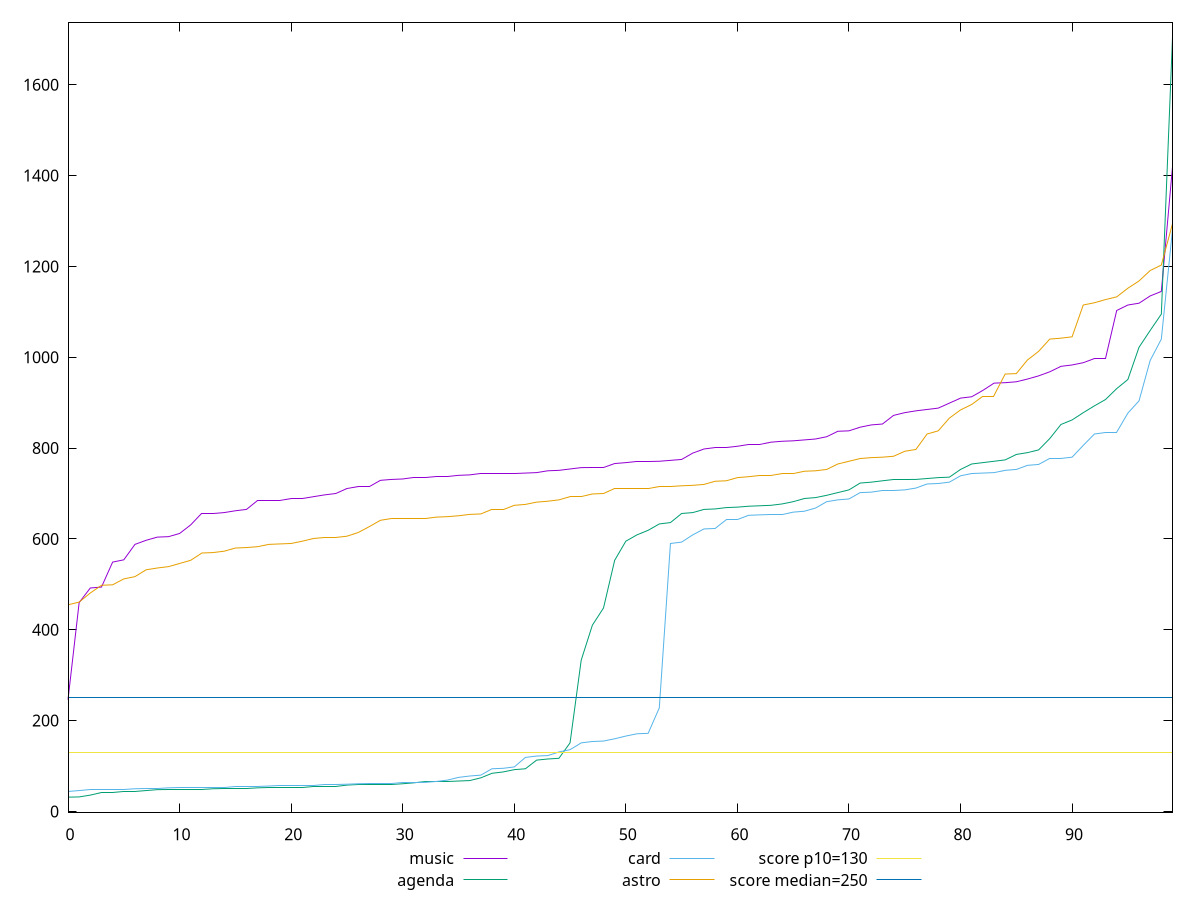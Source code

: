 reset

$music <<EOF
0 246
1 460
2 492
3 494
4 549
5 554
6 588
7 597
8 604
9 605
10 612
11 631
12 654.9999999999991
13 655
14 658
15 662
16 665
17 685
18 685
19 685
20 687.9999999999991
21 688
22 693
23 697
24 700
25 711
26 715
27 715
28 729
29 731
30 732.0000000000009
31 736
32 736
33 736.9999999999991
34 737
35 740
36 741
37 743
38 743
39 743
40 744
41 745
42 746
43 750
44 751
45 754.0000000000009
46 757
47 758
48 758
49 766
50 768.0000000000009
51 770
52 770
53 770.9999999999991
54 773
55 775
56 789
57 798
58 801
59 801
60 803.9999999999991
61 807
62 807
63 813
64 814.9999999999991
65 816
66 818
67 819.9999999999991
68 825
69 837
70 838
71 846
72 851
73 853
74 872
75 878
76 882
77 885
78 888
79 899
80 910.0000000000009
81 913
82 927
83 943
84 943.9999999999991
85 946
86 952
87 959
88 968
89 979.9999999999991
90 983
91 988
92 997
93 997.0000000000009
94 1102.999999999999
95 1115
96 1118.999999999999
97 1135
98 1145
99 1419
EOF

$agenda <<EOF
0 31.5
1 32
2 36
3 42
4 42
5 44
6 44
7 46
8 48
9 49
10 49
11 49
12 49
13 50
14 51
15 51
16 51
17 52
18 53
19 53
20 53
21 53
22 56
23 56
24 56.000000000000455
25 58
26 59
27 59
28 60
29 60
30 61
31 63
32 65
33 65
34 65
35 67
36 68
37 74
38 84
39 87
40 92
41 94
42 113
43 115.5
44 117
45 151
46 333
47 410.0000000000001
48 448
49 553
50 595
51 609
52 619
53 633
54 636
55 656
56 658
57 665
58 666
59 669
60 670
61 672
62 673
63 674
64 677
65 682
66 689
67 691
68 696.0000000000009
69 702
70 708
71 723
72 725
73 728
74 729.9999999999982
75 730.0000000000009
76 731
77 733
78 735
79 736
80 753
81 765
82 768
83 771
84 774
85 786
86 790
87 796
88 821
89 852
90 862
91 878
92 893
93 907
94 931
95 951
96 1022
97 1059
98 1095.000000000001
99 1704.0000000000018
EOF

$card <<EOF
0 44
1 46
2 48
3 48
4 49
5 49
6 50
7 51
8 51
9 52
10 53
11 53
12 53
13 53
14 53
15 54
16 54
17 55
18 56
19 58
20 58
21 58
22 58
23 59
24 59
25 60
26 61
27 62
28 62
29 62
30 63
31 63
32 64
33 66
34 69
35 75
36 78
37 80
38 94
39 95
40 98
41 119
42 122
43 123
44 131
45 136
46 151
47 154
48 155
49 159.99999999999977
50 166
51 171
52 172
53 228
54 590
55 593
56 609
57 622
58 623
59 641.9999999999991
60 642
61 652
62 653
63 653.9999999999982
64 654
65 659
66 661
67 668
68 682
69 686
70 688
71 702
72 703
73 707
74 707
75 708
76 712
77 721
78 722
79 725
80 739
81 744
82 745
83 746
84 751
85 753
86 762
87 764
88 777
89 777
90 780
91 806
92 830.9999999999982
93 834
94 834
95 877
96 904
97 993
98 1040
99 1281
EOF

$astro <<EOF
0 455
1 461
2 481
3 498
4 499
5 512
6 517
7 532
8 536
9 538.9999999999991
10 546
11 553.0000000000009
12 569
13 569.9999999999991
14 573
15 580
16 581
17 583
18 587.9999999999991
19 589
20 590
21 595
22 601
23 604
24 604
25 606
26 614
27 627
28 641
29 644
30 644
31 646
32 646
33 648
34 648.9999999999991
35 651
36 654
37 655
38 665
39 665
40 674
41 676
42 681
43 683
44 686
45 693
46 693
47 699
48 700.0000000000009
49 710
50 710
51 712
52 712
53 716
54 716
55 717
56 718.0000000000009
57 720
58 727
59 728
60 735
61 737
62 739
63 739
64 743
65 743
66 749.0000000000009
67 749.9999999999991
68 753
69 765
70 771
71 777
72 779
73 780
74 781.9999999999991
75 793
76 797
77 831
78 838
79 866
80 883.9999999999991
81 896
82 913
83 913
84 963
85 964
86 994
87 1013
88 1040
89 1042
90 1045
91 1115
92 1120
93 1127
94 1132.999999999999
95 1152.0000000000018
96 1168
97 1191
98 1203
99 1293.999999999999
EOF

set key outside below
set xrange [0:99]
set yrange [-1.9500000000000384:1737.4500000000019]
set trange [-1.9500000000000384:1737.4500000000019]
set terminal svg size 640, 560 enhanced background rgb 'white'
set output "reports/report_00028_2021-02-24T12-49-42.674Z/max-potential-fid/comparison/sorted/all_raw.svg"

plot $music title "music" with line, \
     $agenda title "agenda" with line, \
     $card title "card" with line, \
     $astro title "astro" with line, \
     130 title "score p10=130", \
     250 title "score median=250"

reset
